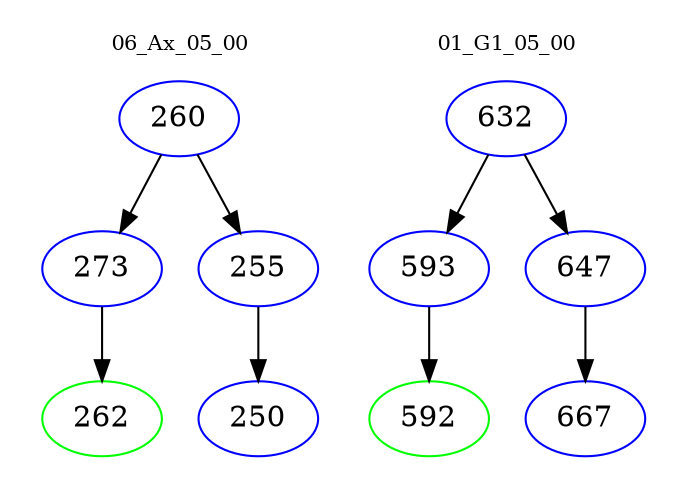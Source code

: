 digraph{
subgraph cluster_0 {
color = white
label = "06_Ax_05_00";
fontsize=10;
T0_260 [label="260", color="blue"]
T0_260 -> T0_273 [color="black"]
T0_273 [label="273", color="blue"]
T0_273 -> T0_262 [color="black"]
T0_262 [label="262", color="green"]
T0_260 -> T0_255 [color="black"]
T0_255 [label="255", color="blue"]
T0_255 -> T0_250 [color="black"]
T0_250 [label="250", color="blue"]
}
subgraph cluster_1 {
color = white
label = "01_G1_05_00";
fontsize=10;
T1_632 [label="632", color="blue"]
T1_632 -> T1_593 [color="black"]
T1_593 [label="593", color="blue"]
T1_593 -> T1_592 [color="black"]
T1_592 [label="592", color="green"]
T1_632 -> T1_647 [color="black"]
T1_647 [label="647", color="blue"]
T1_647 -> T1_667 [color="black"]
T1_667 [label="667", color="blue"]
}
}
